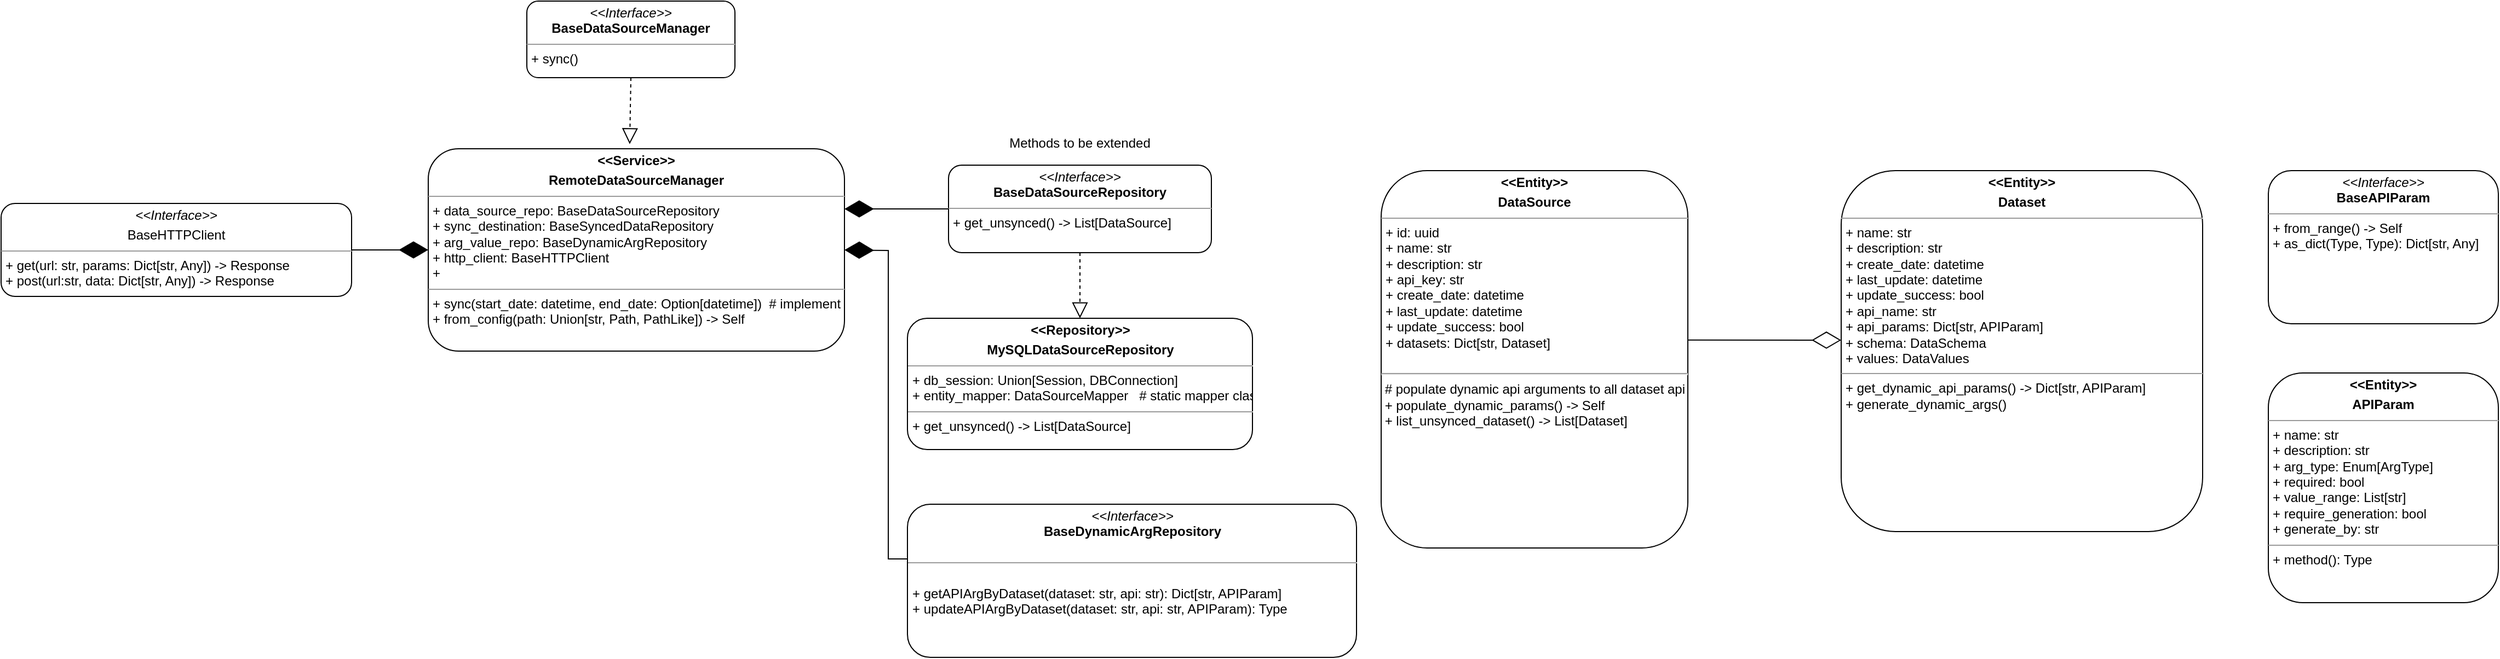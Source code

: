 <mxfile version="20.8.20" type="device"><diagram id="C5RBs43oDa-KdzZeNtuy" name="Page-1"><mxGraphModel dx="3176" dy="433" grid="1" gridSize="10" guides="1" tooltips="1" connect="1" arrows="1" fold="1" page="1" pageScale="1" pageWidth="2336" pageHeight="1654" math="0" shadow="0"><root><mxCell id="WIyWlLk6GJQsqaUBKTNV-0"/><mxCell id="WIyWlLk6GJQsqaUBKTNV-1" parent="WIyWlLk6GJQsqaUBKTNV-0"/><mxCell id="E3YKCeYKl3bLHDhs1aJq-1" value="&lt;p style=&quot;margin:0px;margin-top:4px;text-align:center;&quot;&gt;&lt;i&gt;&amp;lt;&amp;lt;Interface&amp;gt;&amp;gt;&lt;/i&gt;&lt;br&gt;&lt;b&gt;BaseDataSourceManager&lt;/b&gt;&lt;/p&gt;&lt;hr size=&quot;1&quot;&gt;&lt;p style=&quot;margin:0px;margin-left:4px;&quot;&gt;+ sync()&lt;/p&gt;" style="verticalAlign=top;align=left;overflow=fill;fontSize=12;fontFamily=Helvetica;html=1;rounded=1;" vertex="1" parent="WIyWlLk6GJQsqaUBKTNV-1"><mxGeometry x="170" y="90" width="190" height="70" as="geometry"/></mxCell><mxCell id="E3YKCeYKl3bLHDhs1aJq-3" value="" style="endArrow=block;dashed=1;endFill=0;endSize=12;html=1;rounded=0;exitX=0.5;exitY=1;exitDx=0;exitDy=0;entryX=0.484;entryY=-0.023;entryDx=0;entryDy=0;entryPerimeter=0;" edge="1" parent="WIyWlLk6GJQsqaUBKTNV-1" source="E3YKCeYKl3bLHDhs1aJq-1" target="E3YKCeYKl3bLHDhs1aJq-4"><mxGeometry width="160" relative="1" as="geometry"><mxPoint x="230" y="250" as="sourcePoint"/><mxPoint x="265" y="260" as="targetPoint"/></mxGeometry></mxCell><mxCell id="E3YKCeYKl3bLHDhs1aJq-4" value="&lt;p style=&quot;margin:0px;margin-top:4px;text-align:center;&quot;&gt;&lt;b&gt;&amp;lt;&amp;lt;Service&amp;gt;&amp;gt;&lt;/b&gt;&lt;/p&gt;&lt;p style=&quot;margin:0px;margin-top:4px;text-align:center;&quot;&gt;&lt;b&gt;RemoteDataSourceManager&lt;/b&gt;&lt;/p&gt;&lt;hr size=&quot;1&quot;&gt;&lt;p style=&quot;margin:0px;margin-left:4px;&quot;&gt;+ data_source_repo: BaseDataSourceRepository&lt;/p&gt;&lt;p style=&quot;margin:0px;margin-left:4px;&quot;&gt;+ sync_destination: BaseSyncedDataRepository&lt;/p&gt;&lt;p style=&quot;margin:0px;margin-left:4px;&quot;&gt;+ arg_value_repo: BaseDynamicArgRepository&lt;/p&gt;&lt;p style=&quot;margin:0px;margin-left:4px;&quot;&gt;+ http_client: BaseHTTPClient&lt;/p&gt;&lt;p style=&quot;margin:0px;margin-left:4px;&quot;&gt;+&amp;nbsp;&lt;/p&gt;&lt;hr size=&quot;1&quot;&gt;&lt;p style=&quot;margin:0px;margin-left:4px;&quot;&gt;+ sync(start_date: datetime, end_date: Option[datetime])&amp;nbsp; # implement sync logic here&lt;/p&gt;&lt;p style=&quot;margin:0px;margin-left:4px;&quot;&gt;+ from_config(path: Union[str, Path, PathLike]) -&amp;gt; Self&lt;/p&gt;&lt;p style=&quot;margin:0px;margin-left:4px;&quot;&gt;&lt;br&gt;&lt;/p&gt;" style="verticalAlign=top;align=left;overflow=fill;fontSize=12;fontFamily=Helvetica;html=1;rounded=1;" vertex="1" parent="WIyWlLk6GJQsqaUBKTNV-1"><mxGeometry x="80" y="225" width="380" height="185" as="geometry"/></mxCell><mxCell id="E3YKCeYKl3bLHDhs1aJq-5" value="" style="endArrow=diamondThin;endFill=1;endSize=24;html=1;rounded=0;exitX=0;exitY=0.5;exitDx=0;exitDy=0;" edge="1" parent="WIyWlLk6GJQsqaUBKTNV-1" source="E3YKCeYKl3bLHDhs1aJq-6"><mxGeometry width="160" relative="1" as="geometry"><mxPoint x="550" y="270" as="sourcePoint"/><mxPoint x="460" y="280" as="targetPoint"/><Array as="points"/></mxGeometry></mxCell><mxCell id="E3YKCeYKl3bLHDhs1aJq-6" value="&lt;p style=&quot;margin:0px;margin-top:4px;text-align:center;&quot;&gt;&lt;i&gt;&amp;lt;&amp;lt;Interface&amp;gt;&amp;gt;&lt;/i&gt;&lt;br&gt;&lt;b&gt;BaseDataSourceRepository&lt;/b&gt;&lt;/p&gt;&lt;hr size=&quot;1&quot;&gt;&lt;p style=&quot;margin:0px;margin-left:4px;&quot;&gt;+ get_unsynced() -&amp;gt; List[DataSource]&lt;/p&gt;&lt;p style=&quot;margin:0px;margin-left:4px;&quot;&gt;&lt;br&gt;&lt;/p&gt;" style="verticalAlign=top;align=left;overflow=fill;fontSize=12;fontFamily=Helvetica;html=1;rounded=1;" vertex="1" parent="WIyWlLk6GJQsqaUBKTNV-1"><mxGeometry x="555" y="240" width="240" height="80" as="geometry"/></mxCell><mxCell id="E3YKCeYKl3bLHDhs1aJq-7" value="" style="endArrow=block;dashed=1;endFill=0;endSize=12;html=1;rounded=0;exitX=0.5;exitY=1;exitDx=0;exitDy=0;" edge="1" parent="WIyWlLk6GJQsqaUBKTNV-1" source="E3YKCeYKl3bLHDhs1aJq-6"><mxGeometry width="160" relative="1" as="geometry"><mxPoint x="425" y="390" as="sourcePoint"/><mxPoint x="675" y="380" as="targetPoint"/></mxGeometry></mxCell><mxCell id="E3YKCeYKl3bLHDhs1aJq-8" value="&lt;p style=&quot;margin:0px;margin-top:4px;text-align:center;&quot;&gt;&lt;b&gt;&amp;lt;&amp;lt;Repository&amp;gt;&amp;gt;&lt;/b&gt;&lt;/p&gt;&lt;p style=&quot;margin:0px;margin-top:4px;text-align:center;&quot;&gt;&lt;b&gt;MySQLDataSourceRepository&lt;/b&gt;&lt;/p&gt;&lt;hr size=&quot;1&quot;&gt;&lt;p style=&quot;margin:0px;margin-left:4px;&quot;&gt;+ db_session: Union[Session, DBConnection]&lt;/p&gt;&lt;p style=&quot;margin:0px;margin-left:4px;&quot;&gt;+ entity_mapper: DataSourceMapper&amp;nbsp; &amp;nbsp;# static mapper class that converts between domain and table entities&lt;/p&gt;&lt;hr size=&quot;1&quot;&gt;&lt;p style=&quot;margin:0px;margin-left:4px;&quot;&gt;+ get_unsynced() -&amp;gt; List[DataSource]&lt;/p&gt;" style="verticalAlign=top;align=left;overflow=fill;fontSize=12;fontFamily=Helvetica;html=1;rounded=1;" vertex="1" parent="WIyWlLk6GJQsqaUBKTNV-1"><mxGeometry x="517.5" y="380" width="315" height="120" as="geometry"/></mxCell><mxCell id="E3YKCeYKl3bLHDhs1aJq-13" value="Methods to be extended" style="text;html=1;strokeColor=none;fillColor=none;align=center;verticalAlign=middle;whiteSpace=wrap;rounded=0;" vertex="1" parent="WIyWlLk6GJQsqaUBKTNV-1"><mxGeometry x="590" y="210" width="170" height="20" as="geometry"/></mxCell><mxCell id="E3YKCeYKl3bLHDhs1aJq-18" value="&lt;p style=&quot;margin:0px;margin-top:4px;text-align:center;&quot;&gt;&lt;b&gt;&amp;lt;&amp;lt;Entity&amp;gt;&amp;gt;&lt;/b&gt;&lt;/p&gt;&lt;p style=&quot;margin:0px;margin-top:4px;text-align:center;&quot;&gt;&lt;b&gt;DataSource&lt;/b&gt;&lt;/p&gt;&lt;hr size=&quot;1&quot;&gt;&lt;p style=&quot;margin:0px;margin-left:4px;&quot;&gt;+ id: uuid&lt;/p&gt;&lt;p style=&quot;margin:0px;margin-left:4px;&quot;&gt;+ name: str&lt;/p&gt;&lt;p style=&quot;margin:0px;margin-left:4px;&quot;&gt;+ description: str&lt;/p&gt;&lt;p style=&quot;margin:0px;margin-left:4px;&quot;&gt;+ api_key: str&lt;/p&gt;&lt;p style=&quot;margin:0px;margin-left:4px;&quot;&gt;+ create_date: datetime&lt;/p&gt;&lt;p style=&quot;margin:0px;margin-left:4px;&quot;&gt;+ last_update: datetime&lt;/p&gt;&lt;p style=&quot;margin:0px;margin-left:4px;&quot;&gt;+ update_success: bool&lt;/p&gt;&lt;p style=&quot;margin:0px;margin-left:4px;&quot;&gt;+ datasets: Dict[str, Dataset]&lt;/p&gt;&lt;p style=&quot;margin:0px;margin-left:4px;&quot;&gt;&lt;/p&gt;&lt;br&gt;&lt;hr&gt;&amp;nbsp;# populate dynamic api arguments to all dataset api&lt;br&gt;&amp;nbsp;+ populate_dynamic_params() -&amp;gt; Self&lt;br&gt;&amp;nbsp;+ list_unsynced_dataset() -&amp;gt; List[Dataset]&lt;br&gt;&amp;nbsp;" style="verticalAlign=top;align=left;overflow=fill;fontSize=12;fontFamily=Helvetica;html=1;rounded=1;" vertex="1" parent="WIyWlLk6GJQsqaUBKTNV-1"><mxGeometry x="950" y="245" width="280" height="345" as="geometry"/></mxCell><mxCell id="E3YKCeYKl3bLHDhs1aJq-21" value="&lt;p style=&quot;margin:0px;margin-top:4px;text-align:center;&quot;&gt;&lt;i&gt;&amp;lt;&amp;lt;Interface&amp;gt;&amp;gt;&lt;/i&gt;&lt;br&gt;&lt;/p&gt;&lt;p style=&quot;margin:0px;margin-top:4px;text-align:center;&quot;&gt;BaseHTTPClient&lt;/p&gt;&lt;hr size=&quot;1&quot;&gt;&lt;p style=&quot;margin:0px;margin-left:4px;&quot;&gt;+ get(url: str, params: Dict[str, Any]) -&amp;gt; Response&lt;br&gt;+ post(url:str, data: Dict[str, Any]) -&amp;gt; Response&lt;/p&gt;" style="verticalAlign=top;align=left;overflow=fill;fontSize=12;fontFamily=Helvetica;html=1;rounded=1;" vertex="1" parent="WIyWlLk6GJQsqaUBKTNV-1"><mxGeometry x="-310" y="275" width="320" height="85" as="geometry"/></mxCell><mxCell id="E3YKCeYKl3bLHDhs1aJq-22" value="" style="endArrow=diamondThin;endFill=1;endSize=24;html=1;rounded=0;entryX=0;entryY=0.5;entryDx=0;entryDy=0;exitX=1;exitY=0.5;exitDx=0;exitDy=0;" edge="1" parent="WIyWlLk6GJQsqaUBKTNV-1" source="E3YKCeYKl3bLHDhs1aJq-21" target="E3YKCeYKl3bLHDhs1aJq-4"><mxGeometry width="160" relative="1" as="geometry"><mxPoint x="100" y="380" as="sourcePoint"/><mxPoint x="260" y="380" as="targetPoint"/></mxGeometry></mxCell><mxCell id="E3YKCeYKl3bLHDhs1aJq-23" value="" style="endArrow=diamondThin;endFill=0;endSize=24;html=1;rounded=0;exitX=1.001;exitY=0.449;exitDx=0;exitDy=0;exitPerimeter=0;" edge="1" parent="WIyWlLk6GJQsqaUBKTNV-1" source="E3YKCeYKl3bLHDhs1aJq-18"><mxGeometry width="160" relative="1" as="geometry"><mxPoint x="1270" y="390" as="sourcePoint"/><mxPoint x="1370" y="400" as="targetPoint"/></mxGeometry></mxCell><mxCell id="E3YKCeYKl3bLHDhs1aJq-24" value="&lt;p style=&quot;margin:0px;margin-top:4px;text-align:center;&quot;&gt;&lt;b&gt;&amp;lt;&amp;lt;Entity&amp;gt;&amp;gt;&lt;/b&gt;&lt;/p&gt;&lt;p style=&quot;margin:0px;margin-top:4px;text-align:center;&quot;&gt;&lt;b&gt;Dataset&lt;/b&gt;&lt;/p&gt;&lt;hr size=&quot;1&quot;&gt;&lt;p style=&quot;margin:0px;margin-left:4px;&quot;&gt;+ name: str&lt;/p&gt;&lt;p style=&quot;margin:0px;margin-left:4px;&quot;&gt;+ description: str&lt;/p&gt;&lt;p style=&quot;margin:0px;margin-left:4px;&quot;&gt;+ create_date: datetime&lt;/p&gt;&lt;p style=&quot;margin:0px;margin-left:4px;&quot;&gt;+ last_update: datetime&lt;/p&gt;&lt;p style=&quot;margin:0px;margin-left:4px;&quot;&gt;+ update_success: bool&lt;/p&gt;&lt;p style=&quot;margin:0px;margin-left:4px;&quot;&gt;+ api_name: str&lt;/p&gt;&lt;p style=&quot;margin:0px;margin-left:4px;&quot;&gt;+ api_params: Dict[str, APIParam]&lt;/p&gt;&lt;p style=&quot;margin:0px;margin-left:4px;&quot;&gt;+ schema: DataSchema&lt;/p&gt;&lt;p style=&quot;margin:0px;margin-left:4px;&quot;&gt;+ values: DataValues&lt;/p&gt;&lt;hr size=&quot;1&quot;&gt;&lt;p style=&quot;margin:0px;margin-left:4px;&quot;&gt;+ get_dynamic_api_params() -&amp;gt; Dict[str, APIParam]&lt;/p&gt;&lt;p style=&quot;margin:0px;margin-left:4px;&quot;&gt;+ generate_dynamic_args()&lt;/p&gt;" style="verticalAlign=top;align=left;overflow=fill;fontSize=12;fontFamily=Helvetica;html=1;rounded=1;" vertex="1" parent="WIyWlLk6GJQsqaUBKTNV-1"><mxGeometry x="1370" y="245" width="330" height="330" as="geometry"/></mxCell><mxCell id="E3YKCeYKl3bLHDhs1aJq-25" value="" style="endArrow=diamondThin;endFill=1;endSize=24;html=1;rounded=0;entryX=1;entryY=0.5;entryDx=0;entryDy=0;" edge="1" parent="WIyWlLk6GJQsqaUBKTNV-1" target="E3YKCeYKl3bLHDhs1aJq-4"><mxGeometry width="160" relative="1" as="geometry"><mxPoint x="560" y="600" as="sourcePoint"/><mxPoint x="680" y="340" as="targetPoint"/><Array as="points"><mxPoint x="500" y="600"/><mxPoint x="500" y="318"/></Array></mxGeometry></mxCell><mxCell id="E3YKCeYKl3bLHDhs1aJq-26" value="&lt;p style=&quot;margin:0px;margin-top:4px;text-align:center;&quot;&gt;&lt;i&gt;&amp;lt;&amp;lt;Interface&amp;gt;&amp;gt;&lt;/i&gt;&lt;br&gt;&lt;b&gt;BaseDynamicArgRepository&lt;/b&gt;&lt;/p&gt;&lt;br&gt;&lt;hr size=&quot;1&quot;&gt;&lt;p style=&quot;margin:0px;margin-left:4px;&quot;&gt;&lt;br&gt;&lt;/p&gt;&lt;p style=&quot;margin:0px;margin-left:4px;&quot;&gt;+ getAPIArgByDataset(dataset: str, api: str): Dict[str, APIParam]&lt;br&gt;+ updateAPIArgByDataset(dataset: str, api: str, APIParam): Type&lt;/p&gt;" style="verticalAlign=top;align=left;overflow=fill;fontSize=12;fontFamily=Helvetica;html=1;rounded=1;" vertex="1" parent="WIyWlLk6GJQsqaUBKTNV-1"><mxGeometry x="517.5" y="550" width="410" height="140" as="geometry"/></mxCell><mxCell id="E3YKCeYKl3bLHDhs1aJq-27" value="&lt;p style=&quot;margin:0px;margin-top:4px;text-align:center;&quot;&gt;&lt;i&gt;&amp;lt;&amp;lt;Interface&amp;gt;&amp;gt;&lt;/i&gt;&lt;br&gt;&lt;b&gt;BaseAPIParam&lt;/b&gt;&lt;/p&gt;&lt;hr size=&quot;1&quot;&gt;&lt;p style=&quot;margin:0px;margin-left:4px;&quot;&gt;+ from_range() -&amp;gt; Self&lt;br&gt;+ as_dict(Type, Type): Dict[str, Any]&lt;/p&gt;" style="verticalAlign=top;align=left;overflow=fill;fontSize=12;fontFamily=Helvetica;html=1;rounded=1;" vertex="1" parent="WIyWlLk6GJQsqaUBKTNV-1"><mxGeometry x="1760" y="245" width="210" height="140" as="geometry"/></mxCell><mxCell id="E3YKCeYKl3bLHDhs1aJq-28" value="&lt;p style=&quot;margin:0px;margin-top:4px;text-align:center;&quot;&gt;&lt;b&gt;&amp;lt;&amp;lt;Entity&amp;gt;&amp;gt;&lt;/b&gt;&lt;/p&gt;&lt;p style=&quot;margin:0px;margin-top:4px;text-align:center;&quot;&gt;&lt;b&gt;APIParam&lt;/b&gt;&lt;/p&gt;&lt;hr size=&quot;1&quot;&gt;&lt;p style=&quot;margin:0px;margin-left:4px;&quot;&gt;+ name: str&lt;/p&gt;&lt;p style=&quot;margin:0px;margin-left:4px;&quot;&gt;+ description: str&lt;/p&gt;&lt;p style=&quot;margin:0px;margin-left:4px;&quot;&gt;+ arg_type: Enum[ArgType]&lt;/p&gt;&lt;p style=&quot;margin:0px;margin-left:4px;&quot;&gt;+ required: bool&lt;/p&gt;&lt;p style=&quot;margin:0px;margin-left:4px;&quot;&gt;+ value_range: List[str]&lt;/p&gt;&lt;p style=&quot;margin:0px;margin-left:4px;&quot;&gt;+ require_generation: bool&lt;/p&gt;&lt;p style=&quot;margin:0px;margin-left:4px;&quot;&gt;+ generate_by: str&lt;/p&gt;&lt;hr size=&quot;1&quot;&gt;&lt;p style=&quot;margin:0px;margin-left:4px;&quot;&gt;+ method(): Type&lt;/p&gt;" style="verticalAlign=top;align=left;overflow=fill;fontSize=12;fontFamily=Helvetica;html=1;rounded=1;" vertex="1" parent="WIyWlLk6GJQsqaUBKTNV-1"><mxGeometry x="1760" y="430" width="210" height="210" as="geometry"/></mxCell></root></mxGraphModel></diagram></mxfile>